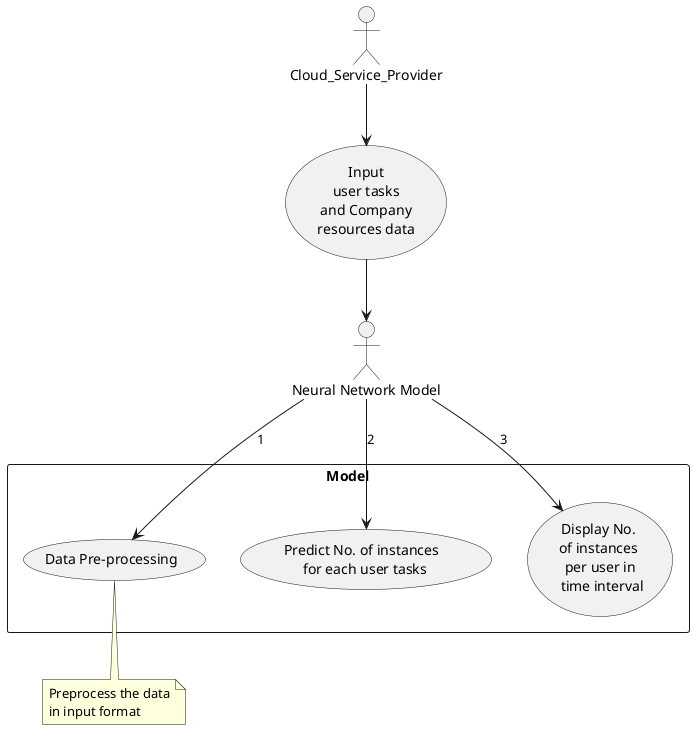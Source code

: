 @startuml
'https://plantuml.com/use-case-diagram



usecase Company as "Input
user tasks
and Company
resources data"

Cloud_Service_Provider --> Company

actor "Neural Network Model" as fc
Company --> fc
rectangle Model {
  usecase "Data Pre-processing" as UC1
  usecase "Predict No. of instances \n for each user tasks" as UC2
  usecase "Display No. \nof instances \n per user in \n time interval" as UC3
}
fc --> UC1 :1

fc --> UC2 :2
fc --> UC3  :3


note bottom of UC1
Preprocess the data
in input format
end note
@enduml